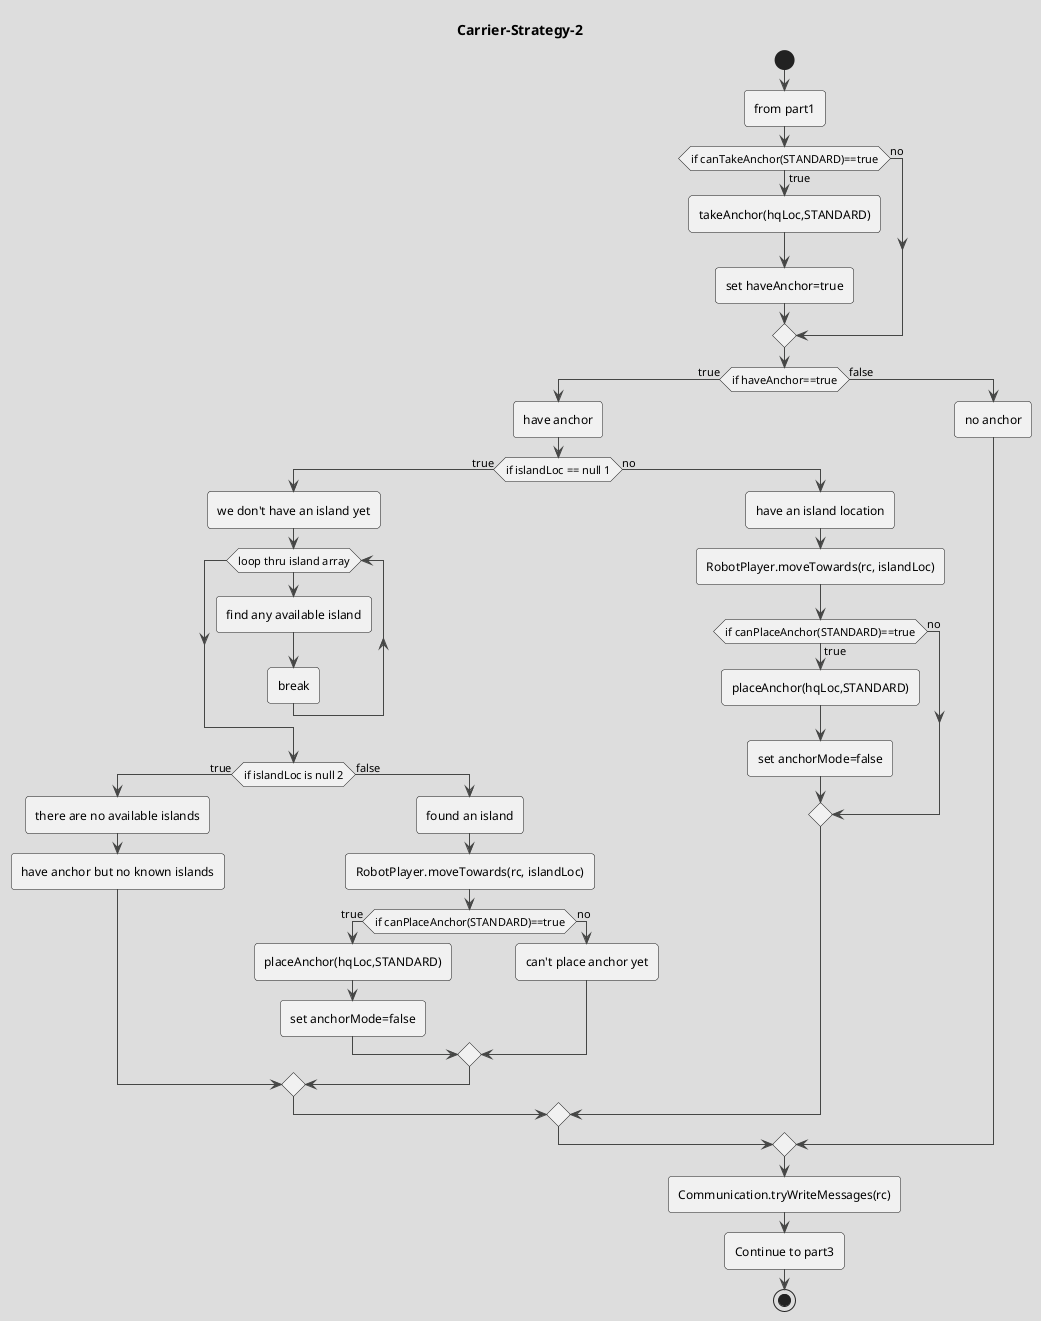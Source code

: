 @startuml Carrier-Strategy-2
!theme toy 
title Carrier-Strategy-2
start

:from part1; 

if (if canTakeAnchor(STANDARD)==true) then (true) 
    :takeAnchor(hqLoc,STANDARD); 
    :set haveAnchor=true;
else (no)
endif

if (if haveAnchor==true) then (true) 
    :have anchor;
    if(if islandLoc == null 1) then (true)
        :we don't have an island yet;
        while (loop thru island array)
            :find any available island;
            :break;
        endwhile  
        if(if islandLoc is null 2) then (true)
            :there are no available islands;
            :have anchor but no known islands;
        else (false)
            :found an island;
            :RobotPlayer.moveTowards(rc, islandLoc);
            if (if canPlaceAnchor(STANDARD)==true) then (true) 
                :placeAnchor(hqLoc,STANDARD); 
                :set anchorMode=false;
            else (no)
                :can't place anchor yet;
            endif
        endif
    else (no)
        :have an island location;
        :RobotPlayer.moveTowards(rc, islandLoc);
        if (if canPlaceAnchor(STANDARD)==true) then (true) 
            :placeAnchor(hqLoc,STANDARD); 
            :set anchorMode=false;
        else (no)
        endif
    endif
else (false)
    :no anchor;
endif 
:Communication.tryWriteMessages(rc);
:Continue to part3; 
stop
@enduml

' else (no)
'     :RobotPlayer.moveTowards(rc, islandLoc);
'     if (if canPlaceAnchor(STANDARD)==true) then (true) 
'         :placeAnchor(hqLoc,STANDARD); 
'         :set anchorMode=false;
'     else (no)
'     endif

' goto lab

' --> "placeholder"

' if "turnCount == 1" then
'   -->[true] "addHeadquarters" as a1
' else
'   if "turnCount == 2" then
'     -->[true] "updateHeadquarters" as a3
'   else
'     if "canBuildAnchor" then
'       -left->[true] "buildAnchor(STANDARD)"
'     else
'       ' while ("numFleetAmplifiersBuilt != 2")
'           ' while ("canCreateAmplifier") 
'             ' :Build Amplifier;            
'           ' endwhile  
'       ' endwhile  
'       ' detach
'       if "canCreateCarrier" then
'         -left->[true] "createRobot(CARRIER)"
'       else
'         if "canCreateLauncher" then
'           -left->[true] "createRobot(LAUNCHER)"
'         else
'           if "canCreateBooster" then
'             -left->[true] "createRobot(BOOSTER)"
'           else
'             if "canCreateDestabilizer" then
'               -left->[true] "createRobot(DESTABILIZER)"
'             else
'               -->[true] "yield (end turn)"
'             endif
'           endif
'         endif
'       endif
'     endif
'   endif
' endif

' :HQ & every robot is called every turn;
' if (if turnCount == 1) then (true) 
' :addHeadquarters; 
' else (no)
' endif
' if (if turnCount == 2) then (true) 
' :updateHeadquarters; 
' else (no)
' endif
' if (if canBuildAnchor) then (true) 
' :buildAnchor(STANDARD); 
' else (no)
' endif
' while ("if numFleetAmplifiersBuilt != 2")
'     while ("if canCreateAmplifier") 
'       :Build Amplifier;            
'     endwhile  
' endwhile  
